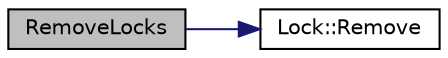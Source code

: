 digraph "RemoveLocks"
{
  edge [fontname="Helvetica",fontsize="10",labelfontname="Helvetica",labelfontsize="10"];
  node [fontname="Helvetica",fontsize="10",shape=record];
  rankdir="LR";
  Node1 [label="RemoveLocks",height=0.2,width=0.4,color="black", fillcolor="grey75", style="filled", fontcolor="black"];
  Node1 -> Node2 [color="midnightblue",fontsize="10",style="solid",fontname="Helvetica"];
  Node2 [label="Lock::Remove",height=0.2,width=0.4,color="black", fillcolor="white", style="filled",URL="$db/d3b/class_lock.html#aba3d38ced7254e09e16be43ce6ded3d6"];
}
